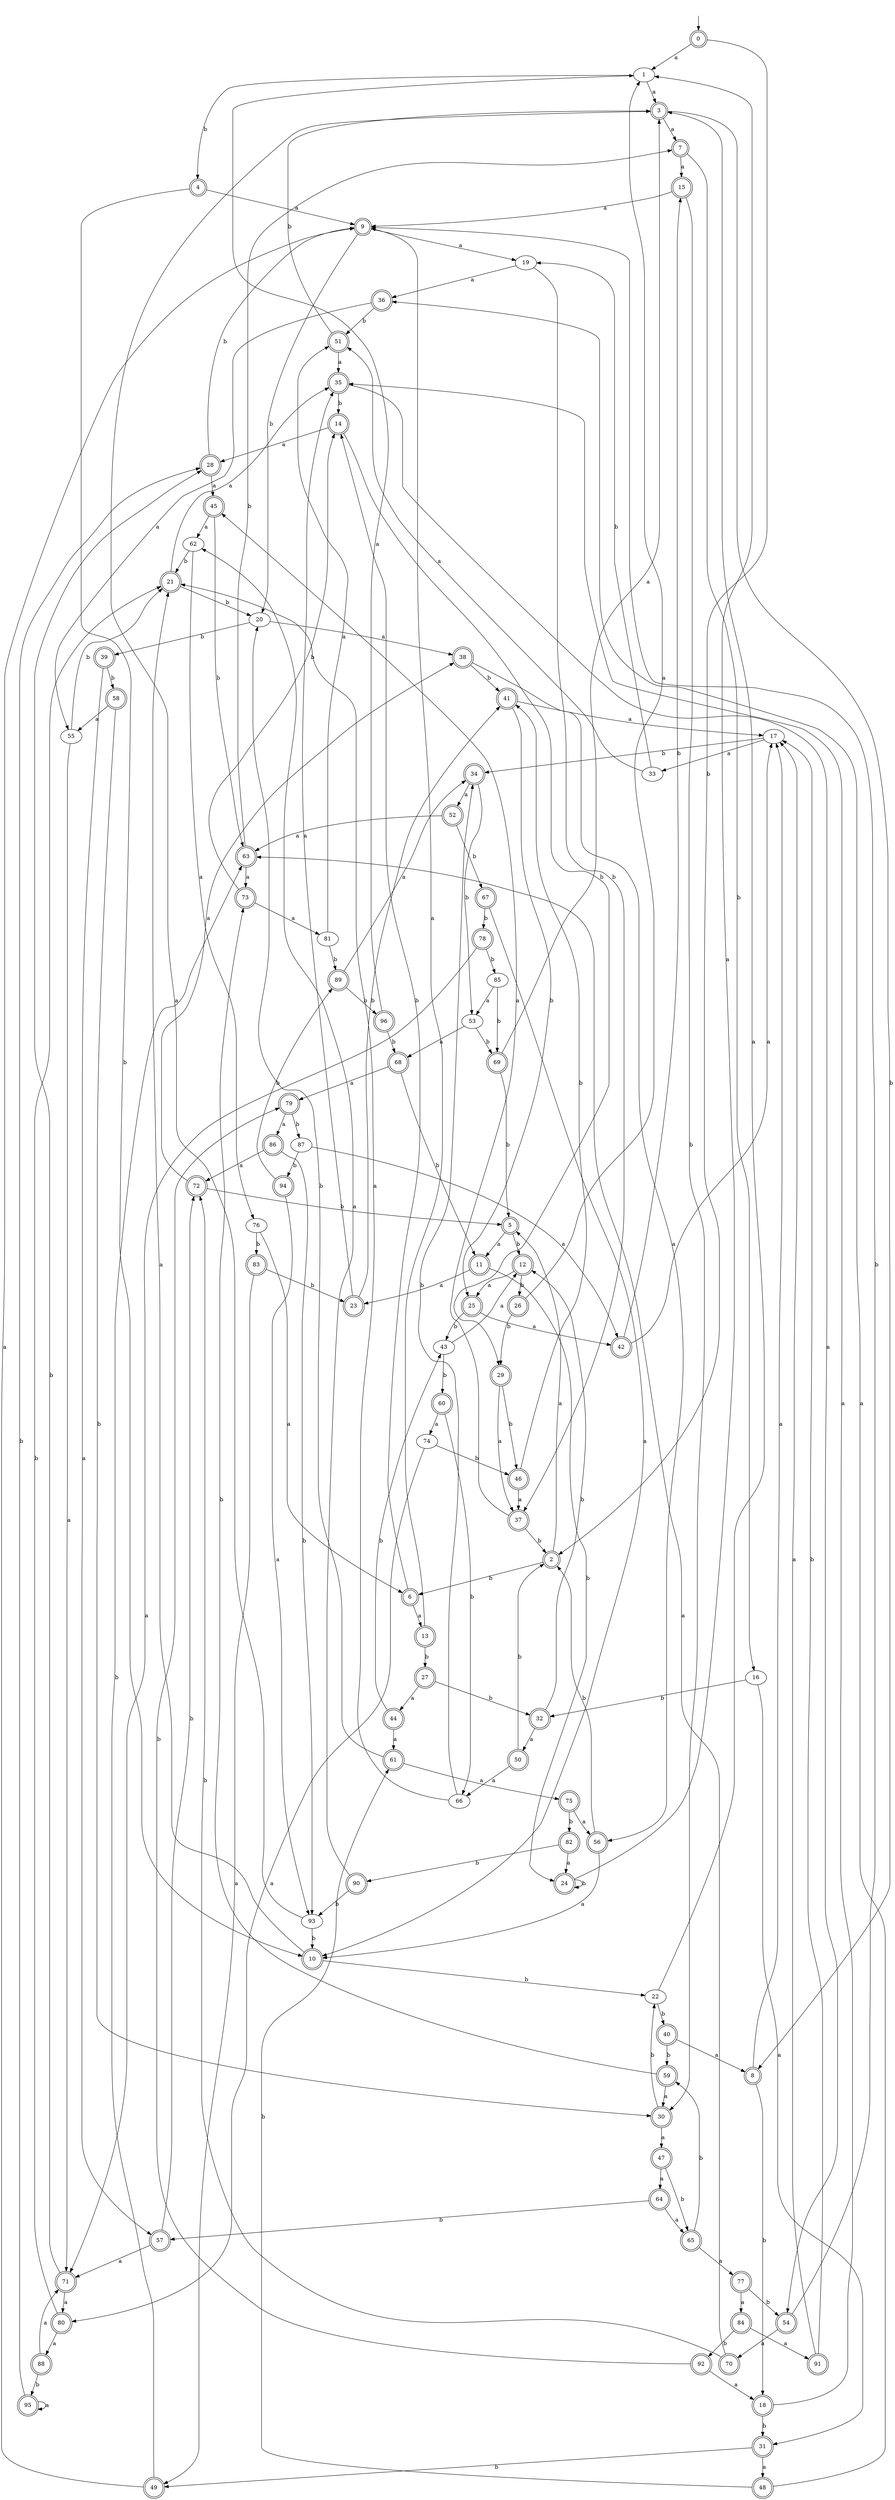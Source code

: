digraph RandomDFA {
  __start0 [label="", shape=none];
  __start0 -> 0 [label=""];
  0 [shape=circle] [shape=doublecircle]
  0 -> 1 [label="a"]
  0 -> 2 [label="b"]
  1
  1 -> 3 [label="a"]
  1 -> 4 [label="b"]
  2 [shape=doublecircle]
  2 -> 5 [label="a"]
  2 -> 6 [label="b"]
  3 [shape=doublecircle]
  3 -> 7 [label="a"]
  3 -> 8 [label="b"]
  4 [shape=doublecircle]
  4 -> 9 [label="a"]
  4 -> 10 [label="b"]
  5 [shape=doublecircle]
  5 -> 11 [label="a"]
  5 -> 12 [label="b"]
  6 [shape=doublecircle]
  6 -> 13 [label="a"]
  6 -> 14 [label="b"]
  7 [shape=doublecircle]
  7 -> 15 [label="a"]
  7 -> 16 [label="b"]
  8 [shape=doublecircle]
  8 -> 17 [label="a"]
  8 -> 18 [label="b"]
  9 [shape=doublecircle]
  9 -> 19 [label="a"]
  9 -> 20 [label="b"]
  10 [shape=doublecircle]
  10 -> 21 [label="a"]
  10 -> 22 [label="b"]
  11 [shape=doublecircle]
  11 -> 23 [label="a"]
  11 -> 24 [label="b"]
  12 [shape=doublecircle]
  12 -> 25 [label="a"]
  12 -> 26 [label="b"]
  13 [shape=doublecircle]
  13 -> 9 [label="a"]
  13 -> 27 [label="b"]
  14 [shape=doublecircle]
  14 -> 28 [label="a"]
  14 -> 29 [label="b"]
  15 [shape=doublecircle]
  15 -> 9 [label="a"]
  15 -> 30 [label="b"]
  16
  16 -> 31 [label="a"]
  16 -> 32 [label="b"]
  17
  17 -> 33 [label="a"]
  17 -> 34 [label="b"]
  18 [shape=doublecircle]
  18 -> 35 [label="a"]
  18 -> 31 [label="b"]
  19
  19 -> 36 [label="a"]
  19 -> 37 [label="b"]
  20
  20 -> 38 [label="a"]
  20 -> 39 [label="b"]
  21 [shape=doublecircle]
  21 -> 35 [label="a"]
  21 -> 20 [label="b"]
  22
  22 -> 3 [label="a"]
  22 -> 40 [label="b"]
  23 [shape=doublecircle]
  23 -> 35 [label="a"]
  23 -> 41 [label="b"]
  24 [shape=doublecircle]
  24 -> 1 [label="a"]
  24 -> 24 [label="b"]
  25 [shape=doublecircle]
  25 -> 42 [label="a"]
  25 -> 43 [label="b"]
  26 [shape=doublecircle]
  26 -> 1 [label="a"]
  26 -> 29 [label="b"]
  27 [shape=doublecircle]
  27 -> 44 [label="a"]
  27 -> 32 [label="b"]
  28 [shape=doublecircle]
  28 -> 45 [label="a"]
  28 -> 9 [label="b"]
  29 [shape=doublecircle]
  29 -> 37 [label="a"]
  29 -> 46 [label="b"]
  30 [shape=doublecircle]
  30 -> 47 [label="a"]
  30 -> 22 [label="b"]
  31 [shape=doublecircle]
  31 -> 48 [label="a"]
  31 -> 49 [label="b"]
  32 [shape=doublecircle]
  32 -> 50 [label="a"]
  32 -> 12 [label="b"]
  33
  33 -> 51 [label="a"]
  33 -> 19 [label="b"]
  34 [shape=doublecircle]
  34 -> 52 [label="a"]
  34 -> 53 [label="b"]
  35 [shape=doublecircle]
  35 -> 54 [label="a"]
  35 -> 14 [label="b"]
  36 [shape=doublecircle]
  36 -> 55 [label="a"]
  36 -> 51 [label="b"]
  37 [shape=doublecircle]
  37 -> 45 [label="a"]
  37 -> 2 [label="b"]
  38 [shape=doublecircle]
  38 -> 56 [label="a"]
  38 -> 41 [label="b"]
  39 [shape=doublecircle]
  39 -> 57 [label="a"]
  39 -> 58 [label="b"]
  40 [shape=doublecircle]
  40 -> 8 [label="a"]
  40 -> 59 [label="b"]
  41 [shape=doublecircle]
  41 -> 17 [label="a"]
  41 -> 25 [label="b"]
  42 [shape=doublecircle]
  42 -> 17 [label="a"]
  42 -> 15 [label="b"]
  43
  43 -> 12 [label="a"]
  43 -> 60 [label="b"]
  44 [shape=doublecircle]
  44 -> 61 [label="a"]
  44 -> 43 [label="b"]
  45 [shape=doublecircle]
  45 -> 62 [label="a"]
  45 -> 63 [label="b"]
  46 [shape=doublecircle]
  46 -> 37 [label="a"]
  46 -> 41 [label="b"]
  47 [shape=doublecircle]
  47 -> 64 [label="a"]
  47 -> 65 [label="b"]
  48 [shape=doublecircle]
  48 -> 36 [label="a"]
  48 -> 61 [label="b"]
  49 [shape=doublecircle]
  49 -> 9 [label="a"]
  49 -> 63 [label="b"]
  50 [shape=doublecircle]
  50 -> 66 [label="a"]
  50 -> 2 [label="b"]
  51 [shape=doublecircle]
  51 -> 35 [label="a"]
  51 -> 3 [label="b"]
  52 [shape=doublecircle]
  52 -> 63 [label="a"]
  52 -> 67 [label="b"]
  53
  53 -> 68 [label="a"]
  53 -> 69 [label="b"]
  54 [shape=doublecircle]
  54 -> 70 [label="a"]
  54 -> 9 [label="b"]
  55
  55 -> 71 [label="a"]
  55 -> 21 [label="b"]
  56 [shape=doublecircle]
  56 -> 10 [label="a"]
  56 -> 2 [label="b"]
  57 [shape=doublecircle]
  57 -> 71 [label="a"]
  57 -> 72 [label="b"]
  58 [shape=doublecircle]
  58 -> 55 [label="a"]
  58 -> 30 [label="b"]
  59 [shape=doublecircle]
  59 -> 30 [label="a"]
  59 -> 73 [label="b"]
  60 [shape=doublecircle]
  60 -> 74 [label="a"]
  60 -> 66 [label="b"]
  61 [shape=doublecircle]
  61 -> 75 [label="a"]
  61 -> 20 [label="b"]
  62
  62 -> 76 [label="a"]
  62 -> 21 [label="b"]
  63 [shape=doublecircle]
  63 -> 73 [label="a"]
  63 -> 7 [label="b"]
  64 [shape=doublecircle]
  64 -> 65 [label="a"]
  64 -> 57 [label="b"]
  65 [shape=doublecircle]
  65 -> 77 [label="a"]
  65 -> 59 [label="b"]
  66
  66 -> 21 [label="a"]
  66 -> 34 [label="b"]
  67 [shape=doublecircle]
  67 -> 10 [label="a"]
  67 -> 78 [label="b"]
  68 [shape=doublecircle]
  68 -> 79 [label="a"]
  68 -> 11 [label="b"]
  69 [shape=doublecircle]
  69 -> 3 [label="a"]
  69 -> 5 [label="b"]
  70 [shape=doublecircle]
  70 -> 63 [label="a"]
  70 -> 72 [label="b"]
  71 [shape=doublecircle]
  71 -> 80 [label="a"]
  71 -> 28 [label="b"]
  72 [shape=doublecircle]
  72 -> 38 [label="a"]
  72 -> 5 [label="b"]
  73 [shape=doublecircle]
  73 -> 81 [label="a"]
  73 -> 14 [label="b"]
  74
  74 -> 80 [label="a"]
  74 -> 46 [label="b"]
  75 [shape=doublecircle]
  75 -> 56 [label="a"]
  75 -> 82 [label="b"]
  76
  76 -> 6 [label="a"]
  76 -> 83 [label="b"]
  77 [shape=doublecircle]
  77 -> 84 [label="a"]
  77 -> 54 [label="b"]
  78 [shape=doublecircle]
  78 -> 71 [label="a"]
  78 -> 85 [label="b"]
  79 [shape=doublecircle]
  79 -> 86 [label="a"]
  79 -> 87 [label="b"]
  80 [shape=doublecircle]
  80 -> 88 [label="a"]
  80 -> 21 [label="b"]
  81
  81 -> 51 [label="a"]
  81 -> 89 [label="b"]
  82 [shape=doublecircle]
  82 -> 24 [label="a"]
  82 -> 90 [label="b"]
  83 [shape=doublecircle]
  83 -> 49 [label="a"]
  83 -> 23 [label="b"]
  84 [shape=doublecircle]
  84 -> 91 [label="a"]
  84 -> 92 [label="b"]
  85
  85 -> 53 [label="a"]
  85 -> 69 [label="b"]
  86 [shape=doublecircle]
  86 -> 72 [label="a"]
  86 -> 93 [label="b"]
  87
  87 -> 42 [label="a"]
  87 -> 94 [label="b"]
  88 [shape=doublecircle]
  88 -> 71 [label="a"]
  88 -> 95 [label="b"]
  89 [shape=doublecircle]
  89 -> 34 [label="a"]
  89 -> 96 [label="b"]
  90 [shape=doublecircle]
  90 -> 62 [label="a"]
  90 -> 93 [label="b"]
  91 [shape=doublecircle]
  91 -> 17 [label="a"]
  91 -> 17 [label="b"]
  92 [shape=doublecircle]
  92 -> 18 [label="a"]
  92 -> 79 [label="b"]
  93
  93 -> 3 [label="a"]
  93 -> 10 [label="b"]
  94 [shape=doublecircle]
  94 -> 93 [label="a"]
  94 -> 89 [label="b"]
  95 [shape=doublecircle]
  95 -> 95 [label="a"]
  95 -> 28 [label="b"]
  96 [shape=doublecircle]
  96 -> 1 [label="a"]
  96 -> 68 [label="b"]
}

